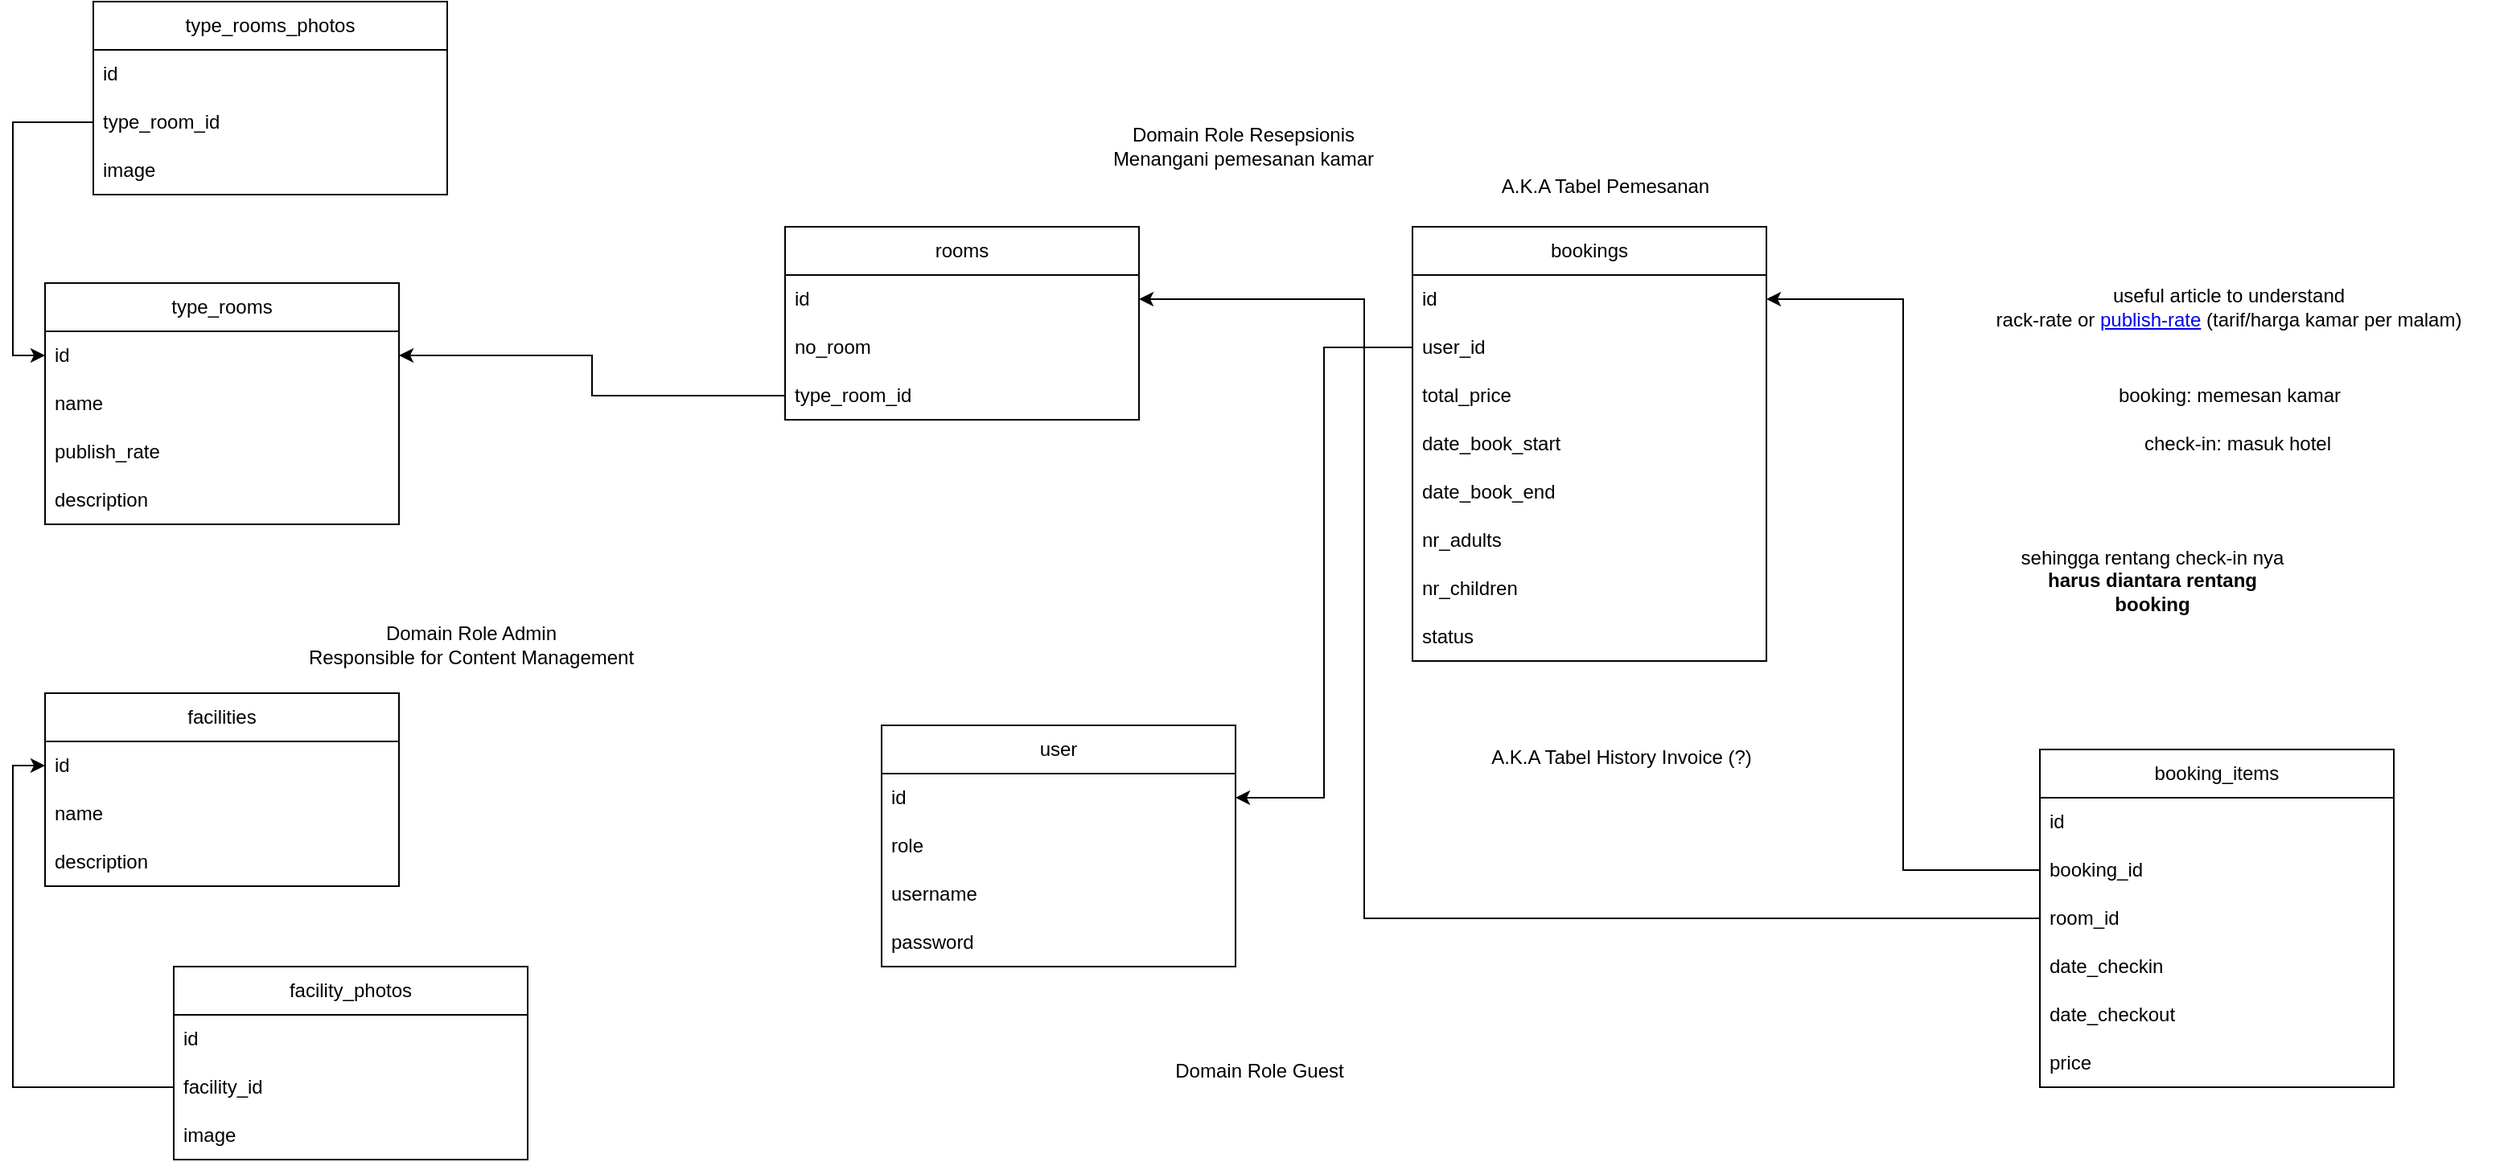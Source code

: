 <mxfile version="22.0.2" type="device">
  <diagram name="Page-1" id="umP3yjecLWo_KKQlQwzq">
    <mxGraphModel dx="2736" dy="918" grid="1" gridSize="10" guides="1" tooltips="1" connect="1" arrows="1" fold="1" page="1" pageScale="1" pageWidth="850" pageHeight="1100" math="0" shadow="0">
      <root>
        <mxCell id="0" />
        <mxCell id="1" parent="0" />
        <mxCell id="SCHdPOAoe2JzfiP7QqML-1" value="rooms" style="swimlane;fontStyle=0;childLayout=stackLayout;horizontal=1;startSize=30;horizontalStack=0;resizeParent=1;resizeParentMax=0;resizeLast=0;collapsible=1;marginBottom=0;whiteSpace=wrap;html=1;" parent="1" vertex="1">
          <mxGeometry x="290" y="140" width="220" height="120" as="geometry">
            <mxRectangle x="180" y="220" width="70" height="30" as="alternateBounds" />
          </mxGeometry>
        </mxCell>
        <mxCell id="SCHdPOAoe2JzfiP7QqML-2" value="id" style="text;strokeColor=none;fillColor=none;align=left;verticalAlign=middle;spacingLeft=4;spacingRight=4;overflow=hidden;points=[[0,0.5],[1,0.5]];portConstraint=eastwest;rotatable=0;whiteSpace=wrap;html=1;" parent="SCHdPOAoe2JzfiP7QqML-1" vertex="1">
          <mxGeometry y="30" width="220" height="30" as="geometry" />
        </mxCell>
        <mxCell id="SCHdPOAoe2JzfiP7QqML-3" value="no_room" style="text;strokeColor=none;fillColor=none;align=left;verticalAlign=middle;spacingLeft=4;spacingRight=4;overflow=hidden;points=[[0,0.5],[1,0.5]];portConstraint=eastwest;rotatable=0;whiteSpace=wrap;html=1;" parent="SCHdPOAoe2JzfiP7QqML-1" vertex="1">
          <mxGeometry y="60" width="220" height="30" as="geometry" />
        </mxCell>
        <mxCell id="SCHdPOAoe2JzfiP7QqML-4" value="type_room_id" style="text;strokeColor=none;fillColor=none;align=left;verticalAlign=middle;spacingLeft=4;spacingRight=4;overflow=hidden;points=[[0,0.5],[1,0.5]];portConstraint=eastwest;rotatable=0;whiteSpace=wrap;html=1;" parent="SCHdPOAoe2JzfiP7QqML-1" vertex="1">
          <mxGeometry y="90" width="220" height="30" as="geometry" />
        </mxCell>
        <mxCell id="SCHdPOAoe2JzfiP7QqML-7" value="bookings" style="swimlane;fontStyle=0;childLayout=stackLayout;horizontal=1;startSize=30;horizontalStack=0;resizeParent=1;resizeParentMax=0;resizeLast=0;collapsible=1;marginBottom=0;whiteSpace=wrap;html=1;" parent="1" vertex="1">
          <mxGeometry x="680" y="140" width="220" height="270" as="geometry">
            <mxRectangle x="180" y="220" width="70" height="30" as="alternateBounds" />
          </mxGeometry>
        </mxCell>
        <mxCell id="SCHdPOAoe2JzfiP7QqML-8" value="id" style="text;strokeColor=none;fillColor=none;align=left;verticalAlign=middle;spacingLeft=4;spacingRight=4;overflow=hidden;points=[[0,0.5],[1,0.5]];portConstraint=eastwest;rotatable=0;whiteSpace=wrap;html=1;" parent="SCHdPOAoe2JzfiP7QqML-7" vertex="1">
          <mxGeometry y="30" width="220" height="30" as="geometry" />
        </mxCell>
        <mxCell id="SCHdPOAoe2JzfiP7QqML-9" value="user_id" style="text;strokeColor=none;fillColor=none;align=left;verticalAlign=middle;spacingLeft=4;spacingRight=4;overflow=hidden;points=[[0,0.5],[1,0.5]];portConstraint=eastwest;rotatable=0;whiteSpace=wrap;html=1;" parent="SCHdPOAoe2JzfiP7QqML-7" vertex="1">
          <mxGeometry y="60" width="220" height="30" as="geometry" />
        </mxCell>
        <mxCell id="SCHdPOAoe2JzfiP7QqML-19" value="total_price" style="text;strokeColor=none;fillColor=none;align=left;verticalAlign=middle;spacingLeft=4;spacingRight=4;overflow=hidden;points=[[0,0.5],[1,0.5]];portConstraint=eastwest;rotatable=0;whiteSpace=wrap;html=1;" parent="SCHdPOAoe2JzfiP7QqML-7" vertex="1">
          <mxGeometry y="90" width="220" height="30" as="geometry" />
        </mxCell>
        <mxCell id="SCHdPOAoe2JzfiP7QqML-23" value="date_book_start" style="text;strokeColor=none;fillColor=none;align=left;verticalAlign=middle;spacingLeft=4;spacingRight=4;overflow=hidden;points=[[0,0.5],[1,0.5]];portConstraint=eastwest;rotatable=0;whiteSpace=wrap;html=1;" parent="SCHdPOAoe2JzfiP7QqML-7" vertex="1">
          <mxGeometry y="120" width="220" height="30" as="geometry" />
        </mxCell>
        <mxCell id="SCHdPOAoe2JzfiP7QqML-24" value="date_book_end" style="text;strokeColor=none;fillColor=none;align=left;verticalAlign=middle;spacingLeft=4;spacingRight=4;overflow=hidden;points=[[0,0.5],[1,0.5]];portConstraint=eastwest;rotatable=0;whiteSpace=wrap;html=1;" parent="SCHdPOAoe2JzfiP7QqML-7" vertex="1">
          <mxGeometry y="150" width="220" height="30" as="geometry" />
        </mxCell>
        <mxCell id="eNg9_wAZBPoBR6Zm6MIn-14" value="nr_adults" style="text;strokeColor=none;fillColor=none;align=left;verticalAlign=middle;spacingLeft=4;spacingRight=4;overflow=hidden;points=[[0,0.5],[1,0.5]];portConstraint=eastwest;rotatable=0;whiteSpace=wrap;html=1;" parent="SCHdPOAoe2JzfiP7QqML-7" vertex="1">
          <mxGeometry y="180" width="220" height="30" as="geometry" />
        </mxCell>
        <mxCell id="eNg9_wAZBPoBR6Zm6MIn-15" value="nr_children" style="text;strokeColor=none;fillColor=none;align=left;verticalAlign=middle;spacingLeft=4;spacingRight=4;overflow=hidden;points=[[0,0.5],[1,0.5]];portConstraint=eastwest;rotatable=0;whiteSpace=wrap;html=1;" parent="SCHdPOAoe2JzfiP7QqML-7" vertex="1">
          <mxGeometry y="210" width="220" height="30" as="geometry" />
        </mxCell>
        <mxCell id="eNg9_wAZBPoBR6Zm6MIn-17" value="status" style="text;strokeColor=none;fillColor=none;align=left;verticalAlign=middle;spacingLeft=4;spacingRight=4;overflow=hidden;points=[[0,0.5],[1,0.5]];portConstraint=eastwest;rotatable=0;whiteSpace=wrap;html=1;" parent="SCHdPOAoe2JzfiP7QqML-7" vertex="1">
          <mxGeometry y="240" width="220" height="30" as="geometry" />
        </mxCell>
        <mxCell id="SCHdPOAoe2JzfiP7QqML-13" value="user" style="swimlane;fontStyle=0;childLayout=stackLayout;horizontal=1;startSize=30;horizontalStack=0;resizeParent=1;resizeParentMax=0;resizeLast=0;collapsible=1;marginBottom=0;whiteSpace=wrap;html=1;" parent="1" vertex="1">
          <mxGeometry x="350" y="450" width="220" height="150" as="geometry">
            <mxRectangle x="180" y="220" width="70" height="30" as="alternateBounds" />
          </mxGeometry>
        </mxCell>
        <mxCell id="SCHdPOAoe2JzfiP7QqML-14" value="id" style="text;strokeColor=none;fillColor=none;align=left;verticalAlign=middle;spacingLeft=4;spacingRight=4;overflow=hidden;points=[[0,0.5],[1,0.5]];portConstraint=eastwest;rotatable=0;whiteSpace=wrap;html=1;" parent="SCHdPOAoe2JzfiP7QqML-13" vertex="1">
          <mxGeometry y="30" width="220" height="30" as="geometry" />
        </mxCell>
        <mxCell id="SCHdPOAoe2JzfiP7QqML-15" value="role" style="text;strokeColor=none;fillColor=none;align=left;verticalAlign=middle;spacingLeft=4;spacingRight=4;overflow=hidden;points=[[0,0.5],[1,0.5]];portConstraint=eastwest;rotatable=0;whiteSpace=wrap;html=1;" parent="SCHdPOAoe2JzfiP7QqML-13" vertex="1">
          <mxGeometry y="60" width="220" height="30" as="geometry" />
        </mxCell>
        <mxCell id="SCHdPOAoe2JzfiP7QqML-16" value="username" style="text;strokeColor=none;fillColor=none;align=left;verticalAlign=middle;spacingLeft=4;spacingRight=4;overflow=hidden;points=[[0,0.5],[1,0.5]];portConstraint=eastwest;rotatable=0;whiteSpace=wrap;html=1;" parent="SCHdPOAoe2JzfiP7QqML-13" vertex="1">
          <mxGeometry y="90" width="220" height="30" as="geometry" />
        </mxCell>
        <mxCell id="SCHdPOAoe2JzfiP7QqML-17" value="password" style="text;strokeColor=none;fillColor=none;align=left;verticalAlign=middle;spacingLeft=4;spacingRight=4;overflow=hidden;points=[[0,0.5],[1,0.5]];portConstraint=eastwest;rotatable=0;whiteSpace=wrap;html=1;" parent="SCHdPOAoe2JzfiP7QqML-13" vertex="1">
          <mxGeometry y="120" width="220" height="30" as="geometry" />
        </mxCell>
        <mxCell id="SCHdPOAoe2JzfiP7QqML-20" style="edgeStyle=orthogonalEdgeStyle;rounded=0;orthogonalLoop=1;jettySize=auto;html=1;entryX=1;entryY=0.5;entryDx=0;entryDy=0;" parent="1" source="SCHdPOAoe2JzfiP7QqML-9" target="SCHdPOAoe2JzfiP7QqML-14" edge="1">
          <mxGeometry relative="1" as="geometry" />
        </mxCell>
        <mxCell id="cgoCSOiUm6IaWYiiAatw-7" value="A.K.A Tabel Pemesanan" style="text;html=1;strokeColor=none;fillColor=none;align=center;verticalAlign=middle;whiteSpace=wrap;rounded=0;" parent="1" vertex="1">
          <mxGeometry x="730" y="100" width="140" height="30" as="geometry" />
        </mxCell>
        <mxCell id="cgoCSOiUm6IaWYiiAatw-17" value="type_rooms" style="swimlane;fontStyle=0;childLayout=stackLayout;horizontal=1;startSize=30;horizontalStack=0;resizeParent=1;resizeParentMax=0;resizeLast=0;collapsible=1;marginBottom=0;whiteSpace=wrap;html=1;" parent="1" vertex="1">
          <mxGeometry x="-170" y="175" width="220" height="150" as="geometry">
            <mxRectangle x="180" y="220" width="70" height="30" as="alternateBounds" />
          </mxGeometry>
        </mxCell>
        <mxCell id="cgoCSOiUm6IaWYiiAatw-18" value="id" style="text;strokeColor=none;fillColor=none;align=left;verticalAlign=middle;spacingLeft=4;spacingRight=4;overflow=hidden;points=[[0,0.5],[1,0.5]];portConstraint=eastwest;rotatable=0;whiteSpace=wrap;html=1;" parent="cgoCSOiUm6IaWYiiAatw-17" vertex="1">
          <mxGeometry y="30" width="220" height="30" as="geometry" />
        </mxCell>
        <mxCell id="cgoCSOiUm6IaWYiiAatw-19" value="name" style="text;strokeColor=none;fillColor=none;align=left;verticalAlign=middle;spacingLeft=4;spacingRight=4;overflow=hidden;points=[[0,0.5],[1,0.5]];portConstraint=eastwest;rotatable=0;whiteSpace=wrap;html=1;" parent="cgoCSOiUm6IaWYiiAatw-17" vertex="1">
          <mxGeometry y="60" width="220" height="30" as="geometry" />
        </mxCell>
        <mxCell id="cgoCSOiUm6IaWYiiAatw-22" value="publish_rate" style="text;strokeColor=none;fillColor=none;align=left;verticalAlign=middle;spacingLeft=4;spacingRight=4;overflow=hidden;points=[[0,0.5],[1,0.5]];portConstraint=eastwest;rotatable=0;whiteSpace=wrap;html=1;" parent="cgoCSOiUm6IaWYiiAatw-17" vertex="1">
          <mxGeometry y="90" width="220" height="30" as="geometry" />
        </mxCell>
        <mxCell id="cgoCSOiUm6IaWYiiAatw-30" value="description" style="text;strokeColor=none;fillColor=none;align=left;verticalAlign=middle;spacingLeft=4;spacingRight=4;overflow=hidden;points=[[0,0.5],[1,0.5]];portConstraint=eastwest;rotatable=0;whiteSpace=wrap;html=1;" parent="cgoCSOiUm6IaWYiiAatw-17" vertex="1">
          <mxGeometry y="120" width="220" height="30" as="geometry" />
        </mxCell>
        <mxCell id="cgoCSOiUm6IaWYiiAatw-26" value="A.K.A Tabel History Invoice (?)" style="text;html=1;strokeColor=none;fillColor=none;align=center;verticalAlign=middle;whiteSpace=wrap;rounded=0;" parent="1" vertex="1">
          <mxGeometry x="720" y="455" width="180" height="30" as="geometry" />
        </mxCell>
        <mxCell id="cgoCSOiUm6IaWYiiAatw-27" value="Domain Role Admin&lt;br&gt;Responsible for Content Management" style="text;html=1;strokeColor=none;fillColor=none;align=center;verticalAlign=middle;whiteSpace=wrap;rounded=0;" parent="1" vertex="1">
          <mxGeometry x="-20" y="380" width="230" height="40" as="geometry" />
        </mxCell>
        <mxCell id="cgoCSOiUm6IaWYiiAatw-28" value="Domain Role Guest" style="text;html=1;strokeColor=none;fillColor=none;align=center;verticalAlign=middle;whiteSpace=wrap;rounded=0;" parent="1" vertex="1">
          <mxGeometry x="500" y="645" width="170" height="40" as="geometry" />
        </mxCell>
        <mxCell id="cgoCSOiUm6IaWYiiAatw-29" value="Domain Role Resepsionis&lt;br&gt;Menangani pemesanan kamar" style="text;html=1;strokeColor=none;fillColor=none;align=center;verticalAlign=middle;whiteSpace=wrap;rounded=0;" parent="1" vertex="1">
          <mxGeometry x="490" y="70" width="170" height="40" as="geometry" />
        </mxCell>
        <mxCell id="cgoCSOiUm6IaWYiiAatw-32" value="facilities" style="swimlane;fontStyle=0;childLayout=stackLayout;horizontal=1;startSize=30;horizontalStack=0;resizeParent=1;resizeParentMax=0;resizeLast=0;collapsible=1;marginBottom=0;whiteSpace=wrap;html=1;" parent="1" vertex="1">
          <mxGeometry x="-170" y="430" width="220" height="120" as="geometry">
            <mxRectangle x="180" y="220" width="70" height="30" as="alternateBounds" />
          </mxGeometry>
        </mxCell>
        <mxCell id="cgoCSOiUm6IaWYiiAatw-33" value="id" style="text;strokeColor=none;fillColor=none;align=left;verticalAlign=middle;spacingLeft=4;spacingRight=4;overflow=hidden;points=[[0,0.5],[1,0.5]];portConstraint=eastwest;rotatable=0;whiteSpace=wrap;html=1;" parent="cgoCSOiUm6IaWYiiAatw-32" vertex="1">
          <mxGeometry y="30" width="220" height="30" as="geometry" />
        </mxCell>
        <mxCell id="cgoCSOiUm6IaWYiiAatw-34" value="name" style="text;strokeColor=none;fillColor=none;align=left;verticalAlign=middle;spacingLeft=4;spacingRight=4;overflow=hidden;points=[[0,0.5],[1,0.5]];portConstraint=eastwest;rotatable=0;whiteSpace=wrap;html=1;" parent="cgoCSOiUm6IaWYiiAatw-32" vertex="1">
          <mxGeometry y="60" width="220" height="30" as="geometry" />
        </mxCell>
        <mxCell id="cgoCSOiUm6IaWYiiAatw-36" value="description" style="text;strokeColor=none;fillColor=none;align=left;verticalAlign=middle;spacingLeft=4;spacingRight=4;overflow=hidden;points=[[0,0.5],[1,0.5]];portConstraint=eastwest;rotatable=0;whiteSpace=wrap;html=1;" parent="cgoCSOiUm6IaWYiiAatw-32" vertex="1">
          <mxGeometry y="90" width="220" height="30" as="geometry" />
        </mxCell>
        <mxCell id="cgoCSOiUm6IaWYiiAatw-39" style="edgeStyle=orthogonalEdgeStyle;rounded=0;orthogonalLoop=1;jettySize=auto;html=1;entryX=1;entryY=0.5;entryDx=0;entryDy=0;" parent="1" source="SCHdPOAoe2JzfiP7QqML-4" target="cgoCSOiUm6IaWYiiAatw-18" edge="1">
          <mxGeometry relative="1" as="geometry" />
        </mxCell>
        <mxCell id="cgoCSOiUm6IaWYiiAatw-40" value="check-in: masuk hotel" style="text;html=1;strokeColor=none;fillColor=none;align=center;verticalAlign=middle;whiteSpace=wrap;rounded=0;" parent="1" vertex="1">
          <mxGeometry x="1122.5" y="260" width="140" height="30" as="geometry" />
        </mxCell>
        <mxCell id="cgoCSOiUm6IaWYiiAatw-41" value="booking: memesan kamar" style="text;html=1;strokeColor=none;fillColor=none;align=center;verticalAlign=middle;whiteSpace=wrap;rounded=0;" parent="1" vertex="1">
          <mxGeometry x="1112.5" y="230" width="150" height="30" as="geometry" />
        </mxCell>
        <mxCell id="cgoCSOiUm6IaWYiiAatw-42" style="edgeStyle=orthogonalEdgeStyle;rounded=0;orthogonalLoop=1;jettySize=auto;html=1;exitX=0.5;exitY=1;exitDx=0;exitDy=0;" parent="1" source="cgoCSOiUm6IaWYiiAatw-40" target="cgoCSOiUm6IaWYiiAatw-40" edge="1">
          <mxGeometry relative="1" as="geometry" />
        </mxCell>
        <mxCell id="cgoCSOiUm6IaWYiiAatw-43" value="sehingga rentang check-in nya &lt;b&gt;harus diantara rentang booking&lt;/b&gt;" style="text;html=1;strokeColor=none;fillColor=none;align=center;verticalAlign=middle;whiteSpace=wrap;rounded=0;" parent="1" vertex="1">
          <mxGeometry x="1050" y="340" width="180" height="40" as="geometry" />
        </mxCell>
        <mxCell id="cgoCSOiUm6IaWYiiAatw-44" value="facility_photos" style="swimlane;fontStyle=0;childLayout=stackLayout;horizontal=1;startSize=30;horizontalStack=0;resizeParent=1;resizeParentMax=0;resizeLast=0;collapsible=1;marginBottom=0;whiteSpace=wrap;html=1;" parent="1" vertex="1">
          <mxGeometry x="-90" y="600" width="220" height="120" as="geometry">
            <mxRectangle x="180" y="220" width="70" height="30" as="alternateBounds" />
          </mxGeometry>
        </mxCell>
        <mxCell id="cgoCSOiUm6IaWYiiAatw-45" value="id" style="text;strokeColor=none;fillColor=none;align=left;verticalAlign=middle;spacingLeft=4;spacingRight=4;overflow=hidden;points=[[0,0.5],[1,0.5]];portConstraint=eastwest;rotatable=0;whiteSpace=wrap;html=1;" parent="cgoCSOiUm6IaWYiiAatw-44" vertex="1">
          <mxGeometry y="30" width="220" height="30" as="geometry" />
        </mxCell>
        <mxCell id="cgoCSOiUm6IaWYiiAatw-46" value="facility_id" style="text;strokeColor=none;fillColor=none;align=left;verticalAlign=middle;spacingLeft=4;spacingRight=4;overflow=hidden;points=[[0,0.5],[1,0.5]];portConstraint=eastwest;rotatable=0;whiteSpace=wrap;html=1;" parent="cgoCSOiUm6IaWYiiAatw-44" vertex="1">
          <mxGeometry y="60" width="220" height="30" as="geometry" />
        </mxCell>
        <mxCell id="cgoCSOiUm6IaWYiiAatw-48" value="image" style="text;strokeColor=none;fillColor=none;align=left;verticalAlign=middle;spacingLeft=4;spacingRight=4;overflow=hidden;points=[[0,0.5],[1,0.5]];portConstraint=eastwest;rotatable=0;whiteSpace=wrap;html=1;" parent="cgoCSOiUm6IaWYiiAatw-44" vertex="1">
          <mxGeometry y="90" width="220" height="30" as="geometry" />
        </mxCell>
        <mxCell id="cgoCSOiUm6IaWYiiAatw-49" style="edgeStyle=orthogonalEdgeStyle;rounded=0;orthogonalLoop=1;jettySize=auto;html=1;entryX=0;entryY=0.5;entryDx=0;entryDy=0;" parent="1" source="cgoCSOiUm6IaWYiiAatw-46" target="cgoCSOiUm6IaWYiiAatw-33" edge="1">
          <mxGeometry relative="1" as="geometry" />
        </mxCell>
        <mxCell id="cgoCSOiUm6IaWYiiAatw-50" value="type_rooms_photos" style="swimlane;fontStyle=0;childLayout=stackLayout;horizontal=1;startSize=30;horizontalStack=0;resizeParent=1;resizeParentMax=0;resizeLast=0;collapsible=1;marginBottom=0;whiteSpace=wrap;html=1;" parent="1" vertex="1">
          <mxGeometry x="-140" width="220" height="120" as="geometry">
            <mxRectangle x="180" y="220" width="70" height="30" as="alternateBounds" />
          </mxGeometry>
        </mxCell>
        <mxCell id="cgoCSOiUm6IaWYiiAatw-51" value="id" style="text;strokeColor=none;fillColor=none;align=left;verticalAlign=middle;spacingLeft=4;spacingRight=4;overflow=hidden;points=[[0,0.5],[1,0.5]];portConstraint=eastwest;rotatable=0;whiteSpace=wrap;html=1;" parent="cgoCSOiUm6IaWYiiAatw-50" vertex="1">
          <mxGeometry y="30" width="220" height="30" as="geometry" />
        </mxCell>
        <mxCell id="cgoCSOiUm6IaWYiiAatw-52" value="type_room_id" style="text;strokeColor=none;fillColor=none;align=left;verticalAlign=middle;spacingLeft=4;spacingRight=4;overflow=hidden;points=[[0,0.5],[1,0.5]];portConstraint=eastwest;rotatable=0;whiteSpace=wrap;html=1;" parent="cgoCSOiUm6IaWYiiAatw-50" vertex="1">
          <mxGeometry y="60" width="220" height="30" as="geometry" />
        </mxCell>
        <mxCell id="cgoCSOiUm6IaWYiiAatw-53" value="image" style="text;strokeColor=none;fillColor=none;align=left;verticalAlign=middle;spacingLeft=4;spacingRight=4;overflow=hidden;points=[[0,0.5],[1,0.5]];portConstraint=eastwest;rotatable=0;whiteSpace=wrap;html=1;" parent="cgoCSOiUm6IaWYiiAatw-50" vertex="1">
          <mxGeometry y="90" width="220" height="30" as="geometry" />
        </mxCell>
        <mxCell id="cgoCSOiUm6IaWYiiAatw-54" style="edgeStyle=orthogonalEdgeStyle;rounded=0;orthogonalLoop=1;jettySize=auto;html=1;entryX=0;entryY=0.5;entryDx=0;entryDy=0;" parent="1" source="cgoCSOiUm6IaWYiiAatw-52" target="cgoCSOiUm6IaWYiiAatw-18" edge="1">
          <mxGeometry relative="1" as="geometry" />
        </mxCell>
        <mxCell id="47hekKygKmEVQkNgZo3u-1" value="useful article to understand&lt;br&gt;rack-rate or&amp;nbsp;&lt;a href=&quot;https://community.withairbnb.com/t5/Community-Cafe/Inquiries-vs-booking-rates/td-p/1473329&quot;&gt;publish-rate&lt;/a&gt;&amp;nbsp;(tarif/harga kamar per malam)" style="text;html=1;strokeColor=none;fillColor=none;align=center;verticalAlign=middle;whiteSpace=wrap;rounded=0;" parent="1" vertex="1">
          <mxGeometry x="1020" y="170" width="335" height="40" as="geometry" />
        </mxCell>
        <mxCell id="eNg9_wAZBPoBR6Zm6MIn-1" value="booking_items" style="swimlane;fontStyle=0;childLayout=stackLayout;horizontal=1;startSize=30;horizontalStack=0;resizeParent=1;resizeParentMax=0;resizeLast=0;collapsible=1;marginBottom=0;whiteSpace=wrap;html=1;" parent="1" vertex="1">
          <mxGeometry x="1070" y="465" width="220" height="210" as="geometry">
            <mxRectangle x="180" y="220" width="70" height="30" as="alternateBounds" />
          </mxGeometry>
        </mxCell>
        <mxCell id="eNg9_wAZBPoBR6Zm6MIn-2" value="id" style="text;strokeColor=none;fillColor=none;align=left;verticalAlign=middle;spacingLeft=4;spacingRight=4;overflow=hidden;points=[[0,0.5],[1,0.5]];portConstraint=eastwest;rotatable=0;whiteSpace=wrap;html=1;" parent="eNg9_wAZBPoBR6Zm6MIn-1" vertex="1">
          <mxGeometry y="30" width="220" height="30" as="geometry" />
        </mxCell>
        <mxCell id="eNg9_wAZBPoBR6Zm6MIn-5" value="booking_id" style="text;strokeColor=none;fillColor=none;align=left;verticalAlign=middle;spacingLeft=4;spacingRight=4;overflow=hidden;points=[[0,0.5],[1,0.5]];portConstraint=eastwest;rotatable=0;whiteSpace=wrap;html=1;" parent="eNg9_wAZBPoBR6Zm6MIn-1" vertex="1">
          <mxGeometry y="60" width="220" height="30" as="geometry" />
        </mxCell>
        <mxCell id="eNg9_wAZBPoBR6Zm6MIn-12" value="room_id" style="text;strokeColor=none;fillColor=none;align=left;verticalAlign=middle;spacingLeft=4;spacingRight=4;overflow=hidden;points=[[0,0.5],[1,0.5]];portConstraint=eastwest;rotatable=0;whiteSpace=wrap;html=1;" parent="eNg9_wAZBPoBR6Zm6MIn-1" vertex="1">
          <mxGeometry y="90" width="220" height="30" as="geometry" />
        </mxCell>
        <mxCell id="SCHdPOAoe2JzfiP7QqML-11" value="date_checkin" style="text;strokeColor=none;fillColor=none;align=left;verticalAlign=middle;spacingLeft=4;spacingRight=4;overflow=hidden;points=[[0,0.5],[1,0.5]];portConstraint=eastwest;rotatable=0;whiteSpace=wrap;html=1;" parent="eNg9_wAZBPoBR6Zm6MIn-1" vertex="1">
          <mxGeometry y="120" width="220" height="30" as="geometry" />
        </mxCell>
        <mxCell id="SCHdPOAoe2JzfiP7QqML-12" value="date_checkout" style="text;strokeColor=none;fillColor=none;align=left;verticalAlign=middle;spacingLeft=4;spacingRight=4;overflow=hidden;points=[[0,0.5],[1,0.5]];portConstraint=eastwest;rotatable=0;whiteSpace=wrap;html=1;" parent="eNg9_wAZBPoBR6Zm6MIn-1" vertex="1">
          <mxGeometry y="150" width="220" height="30" as="geometry" />
        </mxCell>
        <mxCell id="eNg9_wAZBPoBR6Zm6MIn-10" value="price" style="text;strokeColor=none;fillColor=none;align=left;verticalAlign=middle;spacingLeft=4;spacingRight=4;overflow=hidden;points=[[0,0.5],[1,0.5]];portConstraint=eastwest;rotatable=0;whiteSpace=wrap;html=1;" parent="eNg9_wAZBPoBR6Zm6MIn-1" vertex="1">
          <mxGeometry y="180" width="220" height="30" as="geometry" />
        </mxCell>
        <mxCell id="eNg9_wAZBPoBR6Zm6MIn-11" style="edgeStyle=orthogonalEdgeStyle;rounded=0;orthogonalLoop=1;jettySize=auto;html=1;entryX=1;entryY=0.5;entryDx=0;entryDy=0;" parent="1" source="eNg9_wAZBPoBR6Zm6MIn-5" target="SCHdPOAoe2JzfiP7QqML-8" edge="1">
          <mxGeometry relative="1" as="geometry" />
        </mxCell>
        <mxCell id="eNg9_wAZBPoBR6Zm6MIn-13" style="edgeStyle=orthogonalEdgeStyle;rounded=0;orthogonalLoop=1;jettySize=auto;html=1;entryX=1;entryY=0.5;entryDx=0;entryDy=0;" parent="1" source="eNg9_wAZBPoBR6Zm6MIn-12" target="SCHdPOAoe2JzfiP7QqML-2" edge="1">
          <mxGeometry relative="1" as="geometry">
            <Array as="points">
              <mxPoint x="650" y="570" />
              <mxPoint x="650" y="185" />
            </Array>
          </mxGeometry>
        </mxCell>
      </root>
    </mxGraphModel>
  </diagram>
</mxfile>
